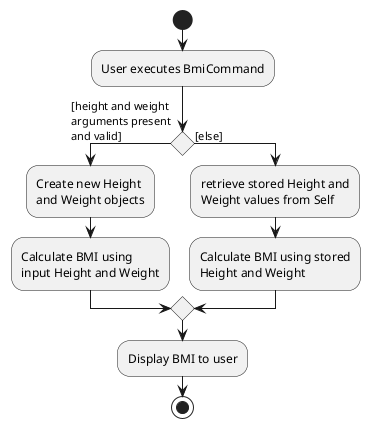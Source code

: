@startuml
start
:User executes BmiCommand;

'Since the beta syntax does not support placing the condition outside the
'diamond we place it as the true branch instead.

if () then ([height and weight
arguments present
and valid])
    :Create new Height
    and Weight objects;
    :Calculate BMI using
    input Height and Weight;
else ([else])
    :retrieve stored Height and
    Weight values from Self;
    :Calculate BMI using stored
    Height and Weight;
endif

:Display BMI to user;
stop
@enduml
